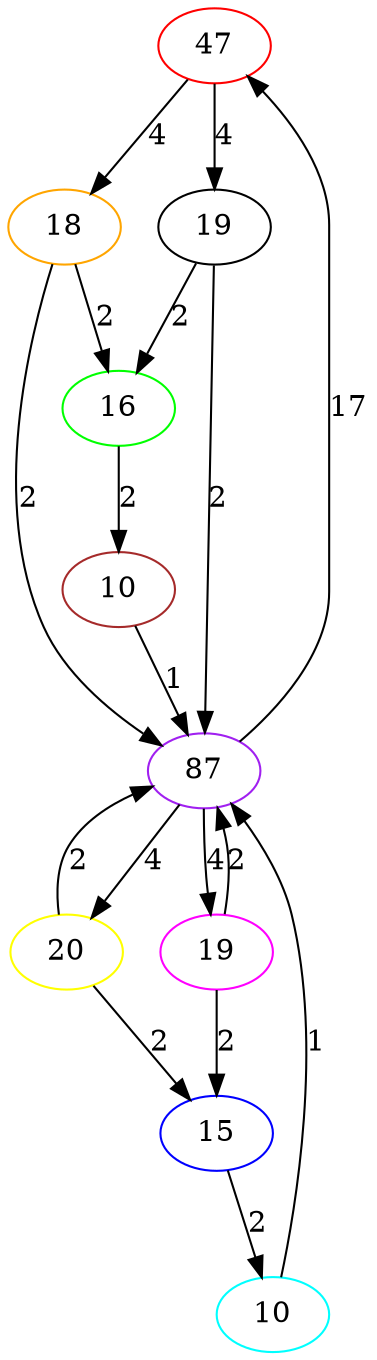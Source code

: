 strict digraph  {
0 [color=red, label=47, row="-1"];
1 [color=green, label=16, row="-1"];
2 [color=blue, label=15, row="-1"];
3 [color=yellow, label=20, row="-1"];
4 [color=cyan, label=10, row="-1"];
5 [color=purple, label=87, row="-1"];
6 [color=orange, label=18, row="-1"];
7 [color=brown, label=10, row="-1"];
8 [color=magenta, label=19, row="-1"];
9 [color=rose, label=19, row="-1"];
0 -> 6  [label=4];
0 -> 9  [label=4];
1 -> 7  [label=2];
2 -> 4  [label=2];
3 -> 5  [label=2];
3 -> 2  [label=2];
4 -> 5  [label=1];
5 -> 0  [label=17];
5 -> 8  [label=4];
5 -> 3  [label=4];
6 -> 5  [label=2];
6 -> 1  [label=2];
7 -> 5  [label=1];
8 -> 5  [label=2];
8 -> 2  [label=2];
9 -> 5  [label=2];
9 -> 1  [label=2];
}
